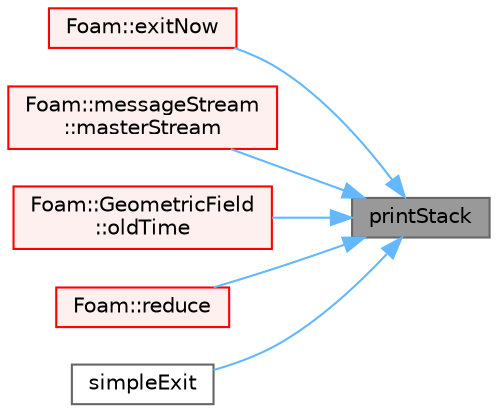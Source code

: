 digraph "printStack"
{
 // LATEX_PDF_SIZE
  bgcolor="transparent";
  edge [fontname=Helvetica,fontsize=10,labelfontname=Helvetica,labelfontsize=10];
  node [fontname=Helvetica,fontsize=10,shape=box,height=0.2,width=0.4];
  rankdir="RL";
  Node1 [id="Node000001",label="printStack",height=0.2,width=0.4,color="gray40", fillcolor="grey60", style="filled", fontcolor="black",tooltip=" "];
  Node1 -> Node2 [id="edge1_Node000001_Node000002",dir="back",color="steelblue1",style="solid",tooltip=" "];
  Node2 [id="Node000002",label="Foam::exitNow",height=0.2,width=0.4,color="red", fillcolor="#FFF0F0", style="filled",URL="$namespaceFoam.html#a3898afe538adc2370d70d59bc243d389",tooltip=" "];
  Node1 -> Node4 [id="edge2_Node000001_Node000004",dir="back",color="steelblue1",style="solid",tooltip=" "];
  Node4 [id="Node000004",label="Foam::messageStream\l::masterStream",height=0.2,width=0.4,color="red", fillcolor="#FFF0F0", style="filled",URL="$classFoam_1_1messageStream.html#a0edcebd1d86ac65765e16f155d17b351",tooltip=" "];
  Node1 -> Node20 [id="edge3_Node000001_Node000020",dir="back",color="steelblue1",style="solid",tooltip=" "];
  Node20 [id="Node000020",label="Foam::GeometricField\l::oldTime",height=0.2,width=0.4,color="red", fillcolor="#FFF0F0", style="filled",URL="$classFoam_1_1GeometricField.html#a2f51be6de19012555f923b0902d64135",tooltip=" "];
  Node1 -> Node32 [id="edge4_Node000001_Node000032",dir="back",color="steelblue1",style="solid",tooltip=" "];
  Node32 [id="Node000032",label="Foam::reduce",height=0.2,width=0.4,color="red", fillcolor="#FFF0F0", style="filled",URL="$namespaceFoam.html#a8f7f25e541aa3b46163d42df73f71c80",tooltip=" "];
  Node1 -> Node539 [id="edge5_Node000001_Node000539",dir="back",color="steelblue1",style="solid",tooltip=" "];
  Node539 [id="Node000539",label="simpleExit",height=0.2,width=0.4,color="grey40", fillcolor="white", style="filled",URL="$classFoam_1_1error.html#a8e22d44b11660a8857c35675b2e74bbc",tooltip=" "];
}
